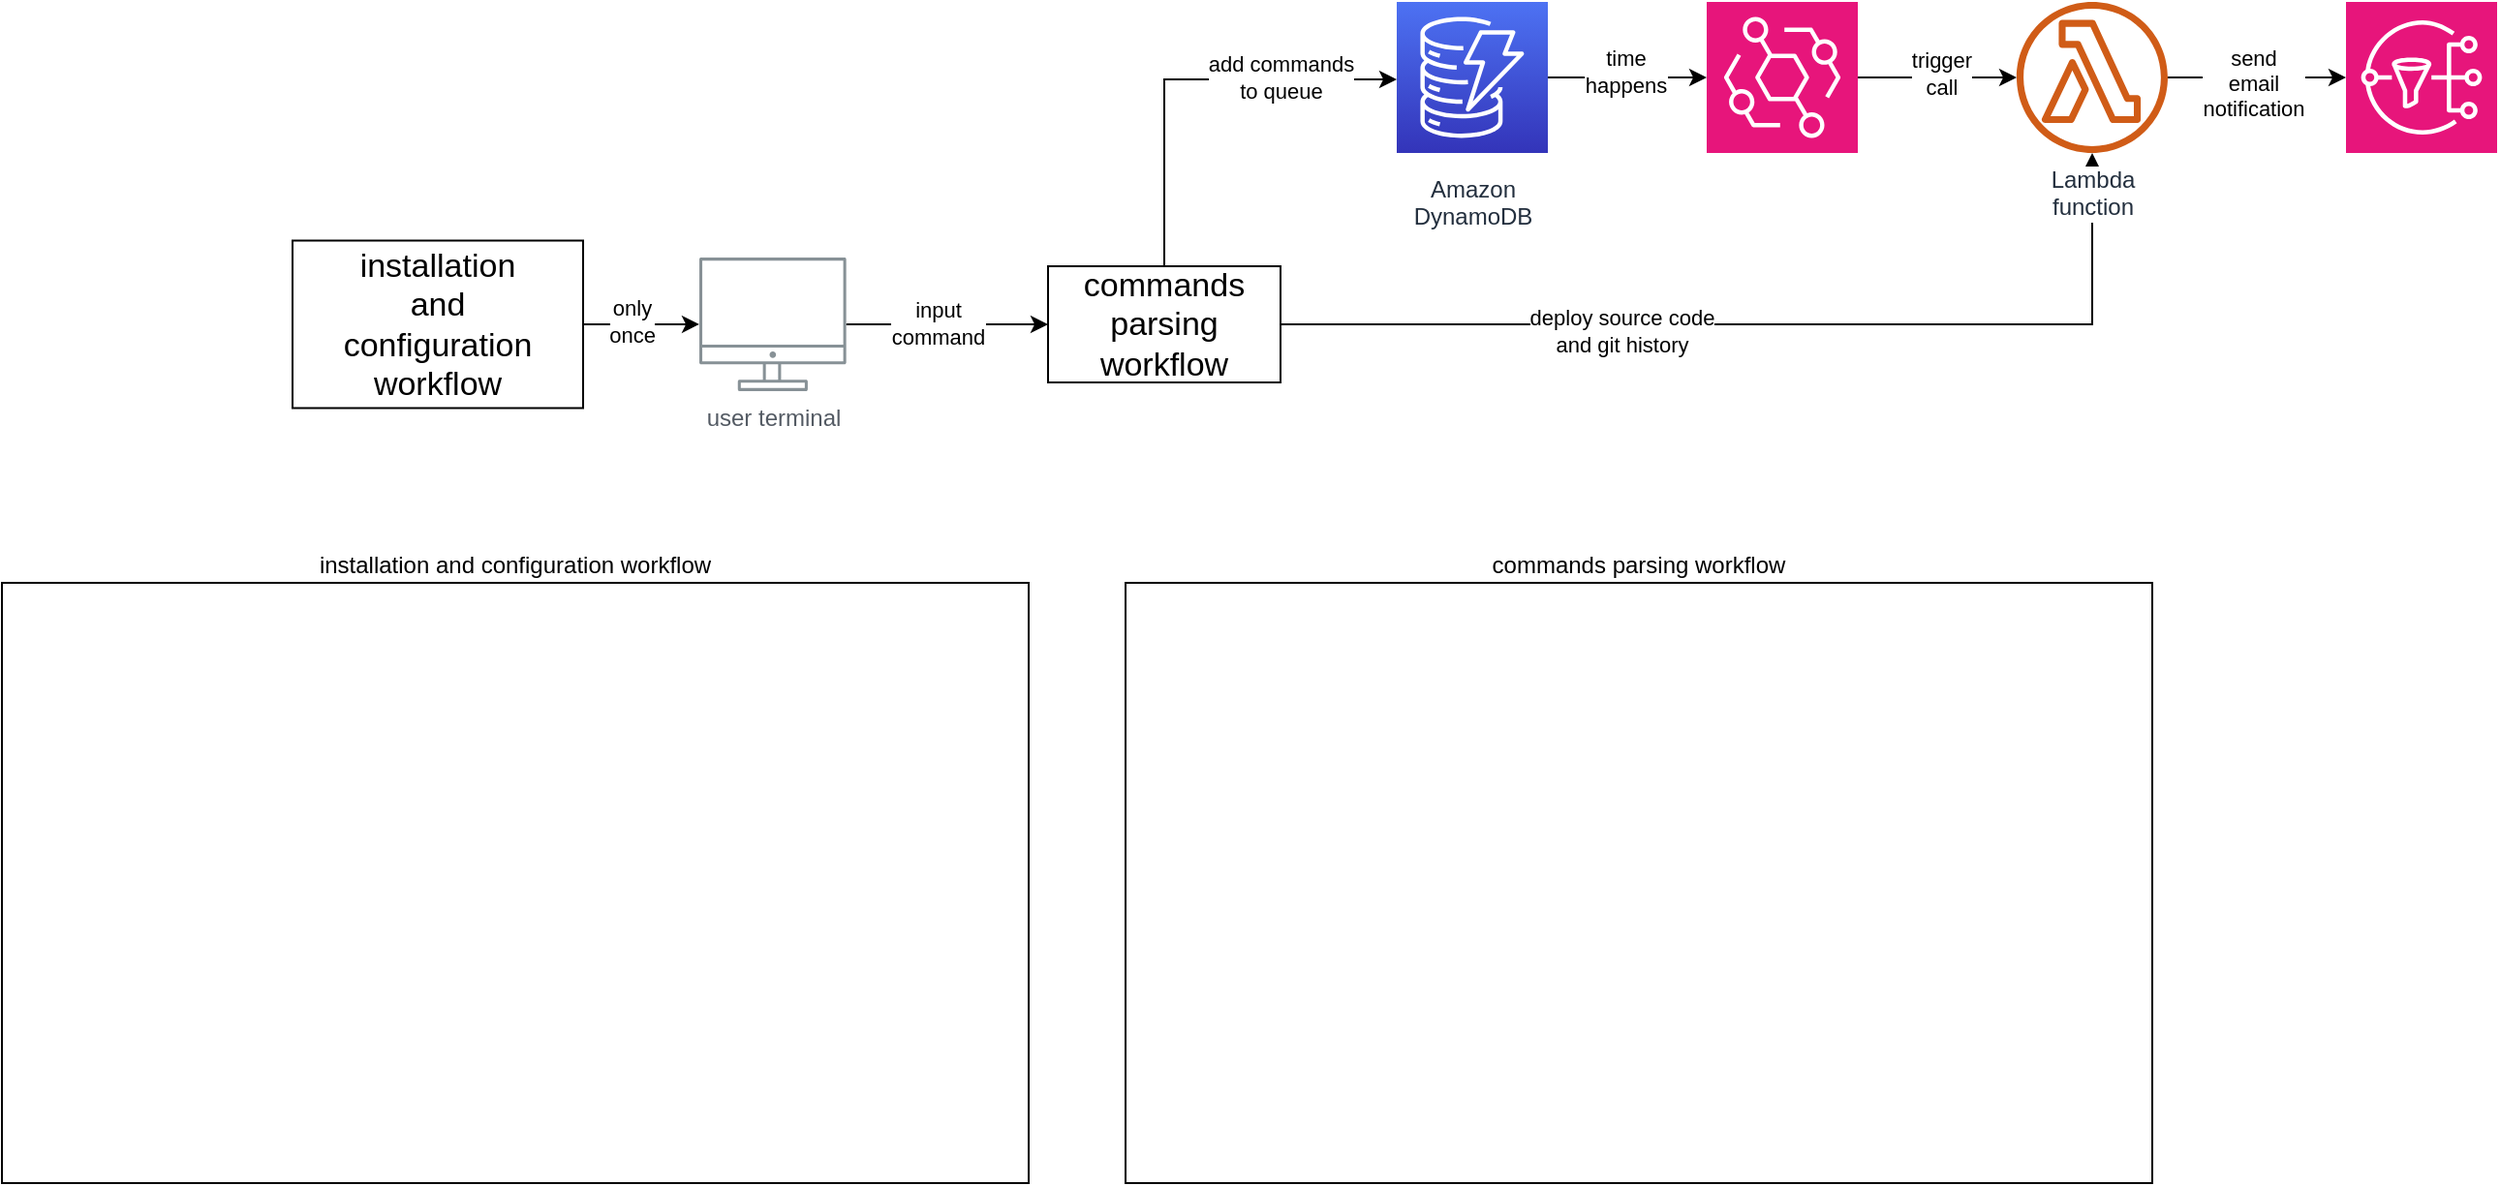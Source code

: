 <mxfile version="27.0.9">
  <diagram id="Ht1M8jgEwFfnCIfOTk4-" name="Page-1">
    <mxGraphModel dx="2595" dy="825" grid="1" gridSize="10" guides="1" tooltips="1" connect="1" arrows="1" fold="1" page="1" pageScale="1" pageWidth="1169" pageHeight="827" math="0" shadow="0">
      <root>
        <mxCell id="0" />
        <mxCell id="1" parent="0" />
        <mxCell id="K1tKMwlopPZvNBn4vKgt-2" value="" style="edgeStyle=orthogonalEdgeStyle;rounded=0;orthogonalLoop=1;jettySize=auto;html=1;" edge="1" parent="1" source="UEzPUAAOIrF-is8g5C7q-109" target="K1tKMwlopPZvNBn4vKgt-1">
          <mxGeometry relative="1" as="geometry" />
        </mxCell>
        <mxCell id="K1tKMwlopPZvNBn4vKgt-19" value="input&lt;div&gt;command&lt;/div&gt;" style="edgeLabel;html=1;align=center;verticalAlign=middle;resizable=0;points=[];" vertex="1" connectable="0" parent="K1tKMwlopPZvNBn4vKgt-2">
          <mxGeometry x="-0.102" y="1" relative="1" as="geometry">
            <mxPoint as="offset" />
          </mxGeometry>
        </mxCell>
        <mxCell id="UEzPUAAOIrF-is8g5C7q-109" value="user terminal" style="outlineConnect=0;gradientColor=none;fontColor=#545B64;strokeColor=none;fillColor=#879196;dashed=0;verticalLabelPosition=bottom;verticalAlign=top;align=center;html=1;fontSize=12;fontStyle=0;aspect=fixed;shape=mxgraph.aws4.illustration_desktop;pointerEvents=1;labelBackgroundColor=#ffffff;" parent="1" vertex="1">
          <mxGeometry x="10" y="342" width="75.82" height="69" as="geometry" />
        </mxCell>
        <mxCell id="K1tKMwlopPZvNBn4vKgt-4" style="edgeStyle=orthogonalEdgeStyle;rounded=0;orthogonalLoop=1;jettySize=auto;html=1;" edge="1" parent="1" source="K1tKMwlopPZvNBn4vKgt-1" target="K1tKMwlopPZvNBn4vKgt-3">
          <mxGeometry relative="1" as="geometry">
            <Array as="points">
              <mxPoint x="250" y="250" />
            </Array>
          </mxGeometry>
        </mxCell>
        <mxCell id="K1tKMwlopPZvNBn4vKgt-5" value="add commands&lt;div&gt;to queue&lt;/div&gt;" style="edgeLabel;html=1;align=center;verticalAlign=middle;resizable=0;points=[];" vertex="1" connectable="0" parent="K1tKMwlopPZvNBn4vKgt-4">
          <mxGeometry x="0.226" y="-2" relative="1" as="geometry">
            <mxPoint x="24" y="-3" as="offset" />
          </mxGeometry>
        </mxCell>
        <mxCell id="K1tKMwlopPZvNBn4vKgt-16" style="edgeStyle=orthogonalEdgeStyle;rounded=0;orthogonalLoop=1;jettySize=auto;html=1;" edge="1" parent="1" source="K1tKMwlopPZvNBn4vKgt-1" target="K1tKMwlopPZvNBn4vKgt-7">
          <mxGeometry relative="1" as="geometry" />
        </mxCell>
        <mxCell id="K1tKMwlopPZvNBn4vKgt-17" value="deploy source code&lt;div&gt;and git history&lt;/div&gt;" style="edgeLabel;html=1;align=center;verticalAlign=middle;resizable=0;points=[];" vertex="1" connectable="0" parent="K1tKMwlopPZvNBn4vKgt-16">
          <mxGeometry x="-0.306" y="-2" relative="1" as="geometry">
            <mxPoint y="1" as="offset" />
          </mxGeometry>
        </mxCell>
        <mxCell id="K1tKMwlopPZvNBn4vKgt-1" value="commands parsing&lt;div&gt;workflow&lt;/div&gt;" style="whiteSpace=wrap;html=1;fontSize=17;" vertex="1" parent="1">
          <mxGeometry x="190" y="346.5" width="120" height="60" as="geometry" />
        </mxCell>
        <mxCell id="K1tKMwlopPZvNBn4vKgt-11" value="" style="edgeStyle=orthogonalEdgeStyle;rounded=0;orthogonalLoop=1;jettySize=auto;html=1;" edge="1" parent="1" source="K1tKMwlopPZvNBn4vKgt-3" target="K1tKMwlopPZvNBn4vKgt-10">
          <mxGeometry relative="1" as="geometry" />
        </mxCell>
        <mxCell id="K1tKMwlopPZvNBn4vKgt-12" value="time&lt;div&gt;happens&lt;/div&gt;" style="edgeLabel;html=1;align=center;verticalAlign=middle;resizable=0;points=[];" vertex="1" connectable="0" parent="K1tKMwlopPZvNBn4vKgt-11">
          <mxGeometry x="-0.024" y="3" relative="1" as="geometry">
            <mxPoint as="offset" />
          </mxGeometry>
        </mxCell>
        <mxCell id="K1tKMwlopPZvNBn4vKgt-3" value="Amazon&lt;br&gt;DynamoDB&lt;br&gt;" style="outlineConnect=0;fontColor=#232F3E;gradientColor=#4D72F3;gradientDirection=north;fillColor=#3334B9;strokeColor=#ffffff;dashed=0;verticalLabelPosition=bottom;verticalAlign=top;align=center;html=1;fontSize=12;fontStyle=0;aspect=fixed;shape=mxgraph.aws4.resourceIcon;resIcon=mxgraph.aws4.dynamodb;labelBackgroundColor=#ffffff;spacingTop=5;" vertex="1" parent="1">
          <mxGeometry x="370" y="210" width="78" height="78" as="geometry" />
        </mxCell>
        <mxCell id="K1tKMwlopPZvNBn4vKgt-26" value="" style="edgeStyle=orthogonalEdgeStyle;rounded=0;orthogonalLoop=1;jettySize=auto;html=1;" edge="1" parent="1" source="K1tKMwlopPZvNBn4vKgt-7" target="K1tKMwlopPZvNBn4vKgt-25">
          <mxGeometry relative="1" as="geometry" />
        </mxCell>
        <mxCell id="K1tKMwlopPZvNBn4vKgt-27" value="send&lt;div&gt;email&lt;/div&gt;&lt;div&gt;&lt;span style=&quot;background-color: light-dark(#ffffff, var(--ge-dark-color, #121212)); color: light-dark(rgb(0, 0, 0), rgb(255, 255, 255));&quot;&gt;notification&lt;/span&gt;&lt;/div&gt;" style="edgeLabel;html=1;align=center;verticalAlign=middle;resizable=0;points=[];" vertex="1" connectable="0" parent="K1tKMwlopPZvNBn4vKgt-26">
          <mxGeometry x="-0.058" y="-3" relative="1" as="geometry">
            <mxPoint as="offset" />
          </mxGeometry>
        </mxCell>
        <mxCell id="K1tKMwlopPZvNBn4vKgt-7" value="Lambda&lt;br&gt;function" style="outlineConnect=0;fontColor=#232F3E;gradientColor=none;fillColor=#D05C17;strokeColor=none;dashed=0;verticalLabelPosition=bottom;verticalAlign=top;align=center;html=1;fontSize=12;fontStyle=0;aspect=fixed;pointerEvents=1;shape=mxgraph.aws4.lambda_function;labelBackgroundColor=#ffffff;" vertex="1" parent="1">
          <mxGeometry x="690" y="210" width="78" height="78" as="geometry" />
        </mxCell>
        <mxCell id="K1tKMwlopPZvNBn4vKgt-13" value="" style="edgeStyle=orthogonalEdgeStyle;rounded=0;orthogonalLoop=1;jettySize=auto;html=1;" edge="1" parent="1" source="K1tKMwlopPZvNBn4vKgt-10" target="K1tKMwlopPZvNBn4vKgt-7">
          <mxGeometry relative="1" as="geometry" />
        </mxCell>
        <mxCell id="K1tKMwlopPZvNBn4vKgt-14" value="trigger&lt;div&gt;call&lt;/div&gt;" style="edgeLabel;html=1;align=center;verticalAlign=middle;resizable=0;points=[];" vertex="1" connectable="0" parent="K1tKMwlopPZvNBn4vKgt-13">
          <mxGeometry x="0.049" y="2" relative="1" as="geometry">
            <mxPoint as="offset" />
          </mxGeometry>
        </mxCell>
        <mxCell id="K1tKMwlopPZvNBn4vKgt-10" value="" style="sketch=0;points=[[0,0,0],[0.25,0,0],[0.5,0,0],[0.75,0,0],[1,0,0],[0,1,0],[0.25,1,0],[0.5,1,0],[0.75,1,0],[1,1,0],[0,0.25,0],[0,0.5,0],[0,0.75,0],[1,0.25,0],[1,0.5,0],[1,0.75,0]];outlineConnect=0;fontColor=#232F3E;fillColor=#E7157B;strokeColor=#ffffff;dashed=0;verticalLabelPosition=bottom;verticalAlign=top;align=center;html=1;fontSize=12;fontStyle=0;aspect=fixed;shape=mxgraph.aws4.resourceIcon;resIcon=mxgraph.aws4.eventbridge;" vertex="1" parent="1">
          <mxGeometry x="530" y="210" width="78" height="78" as="geometry" />
        </mxCell>
        <mxCell id="K1tKMwlopPZvNBn4vKgt-20" value="" style="edgeStyle=orthogonalEdgeStyle;rounded=0;orthogonalLoop=1;jettySize=auto;html=1;" edge="1" parent="1" source="K1tKMwlopPZvNBn4vKgt-18" target="UEzPUAAOIrF-is8g5C7q-109">
          <mxGeometry relative="1" as="geometry" />
        </mxCell>
        <mxCell id="K1tKMwlopPZvNBn4vKgt-21" value="only&lt;div&gt;once&lt;/div&gt;" style="edgeLabel;html=1;align=center;verticalAlign=middle;resizable=0;points=[];" vertex="1" connectable="0" parent="K1tKMwlopPZvNBn4vKgt-20">
          <mxGeometry x="-0.18" y="2" relative="1" as="geometry">
            <mxPoint as="offset" />
          </mxGeometry>
        </mxCell>
        <mxCell id="K1tKMwlopPZvNBn4vKgt-18" value="installation&lt;div&gt;and&lt;/div&gt;&lt;div&gt;configuration&lt;/div&gt;&lt;div&gt;workflow&lt;/div&gt;" style="whiteSpace=wrap;html=1;fontSize=17;" vertex="1" parent="1">
          <mxGeometry x="-200" y="333.25" width="150" height="86.5" as="geometry" />
        </mxCell>
        <mxCell id="K1tKMwlopPZvNBn4vKgt-23" value="installation and configuration workflow" style="rounded=0;whiteSpace=wrap;html=1;fillColor=none;strokeColor=default;labelPosition=center;verticalLabelPosition=top;align=center;verticalAlign=bottom;" vertex="1" parent="1">
          <mxGeometry x="-350" y="510" width="530" height="310" as="geometry" />
        </mxCell>
        <mxCell id="K1tKMwlopPZvNBn4vKgt-24" value="commands parsing workflow" style="rounded=0;whiteSpace=wrap;html=1;fillColor=none;strokeColor=default;labelPosition=center;verticalLabelPosition=top;align=center;verticalAlign=bottom;" vertex="1" parent="1">
          <mxGeometry x="230" y="510" width="530" height="310" as="geometry" />
        </mxCell>
        <mxCell id="K1tKMwlopPZvNBn4vKgt-25" value="" style="sketch=0;points=[[0,0,0],[0.25,0,0],[0.5,0,0],[0.75,0,0],[1,0,0],[0,1,0],[0.25,1,0],[0.5,1,0],[0.75,1,0],[1,1,0],[0,0.25,0],[0,0.5,0],[0,0.75,0],[1,0.25,0],[1,0.5,0],[1,0.75,0]];outlineConnect=0;fontColor=#232F3E;fillColor=#E7157B;strokeColor=#ffffff;dashed=0;verticalLabelPosition=bottom;verticalAlign=top;align=center;html=1;fontSize=12;fontStyle=0;aspect=fixed;shape=mxgraph.aws4.resourceIcon;resIcon=mxgraph.aws4.sns;" vertex="1" parent="1">
          <mxGeometry x="860" y="210" width="78" height="78" as="geometry" />
        </mxCell>
      </root>
    </mxGraphModel>
  </diagram>
</mxfile>

